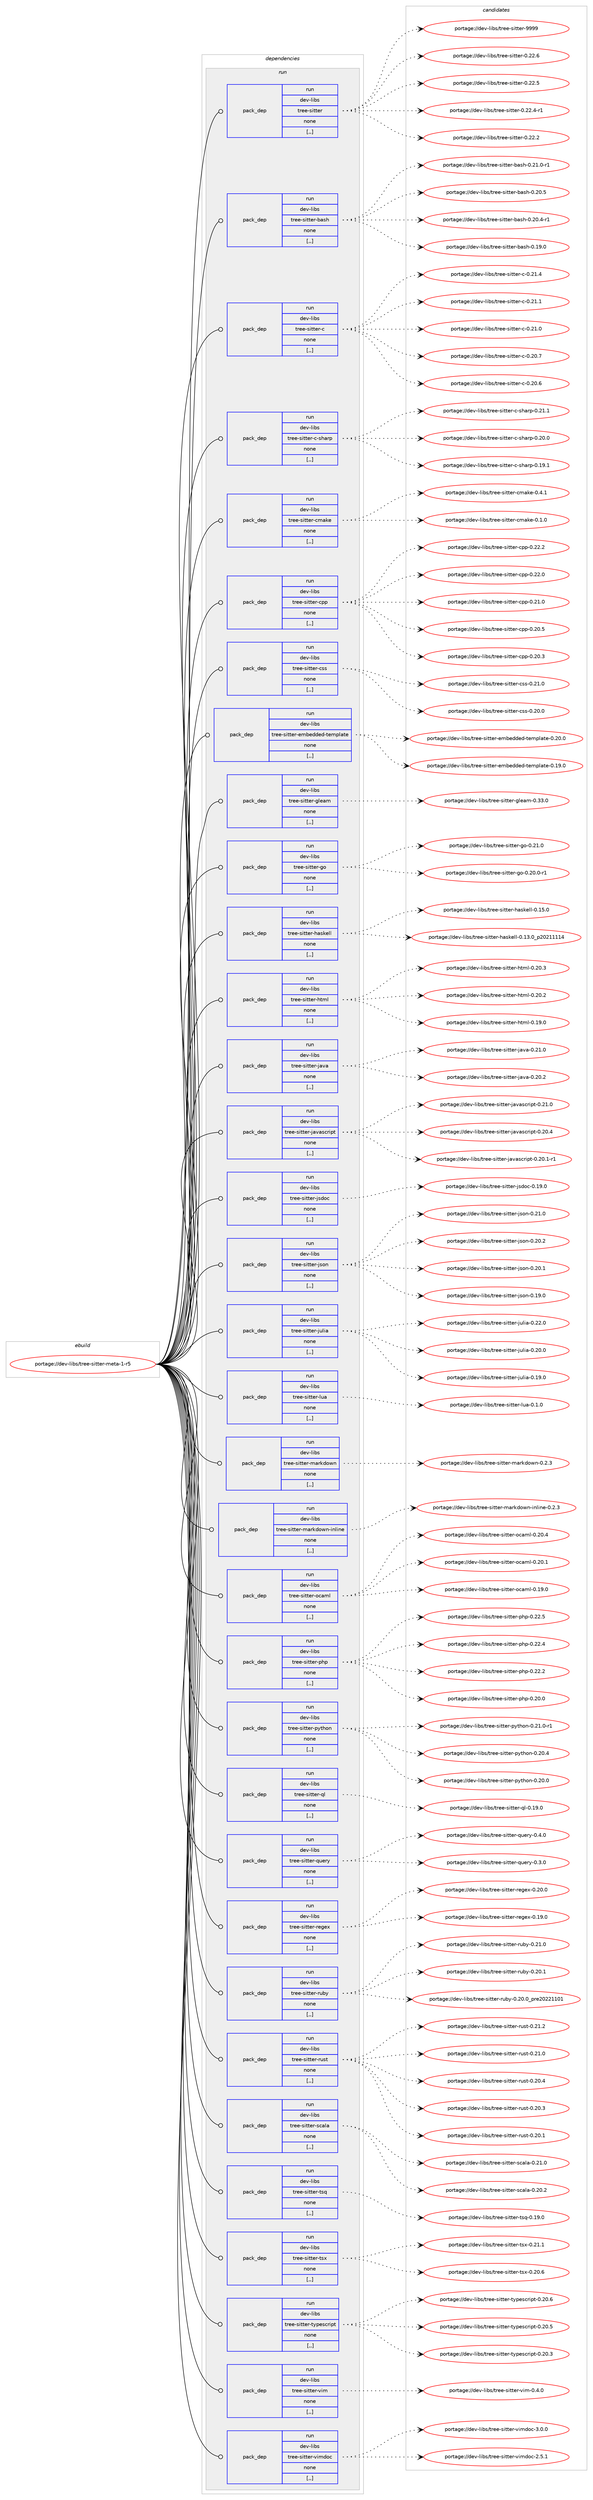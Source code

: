 digraph prolog {

# *************
# Graph options
# *************

newrank=true;
concentrate=true;
compound=true;
graph [rankdir=LR,fontname=Helvetica,fontsize=10,ranksep=1.5];#, ranksep=2.5, nodesep=0.2];
edge  [arrowhead=vee];
node  [fontname=Helvetica,fontsize=10];

# **********
# The ebuild
# **********

subgraph cluster_leftcol {
color=gray;
label=<<i>ebuild</i>>;
id [label="portage://dev-libs/tree-sitter-meta-1-r5", color=red, width=4, href="../dev-libs/tree-sitter-meta-1-r5.svg"];
}

# ****************
# The dependencies
# ****************

subgraph cluster_midcol {
color=gray;
label=<<i>dependencies</i>>;
subgraph cluster_compile {
fillcolor="#eeeeee";
style=filled;
label=<<i>compile</i>>;
}
subgraph cluster_compileandrun {
fillcolor="#eeeeee";
style=filled;
label=<<i>compile and run</i>>;
}
subgraph cluster_run {
fillcolor="#eeeeee";
style=filled;
label=<<i>run</i>>;
subgraph pack85318 {
dependency115047 [label=<<TABLE BORDER="0" CELLBORDER="1" CELLSPACING="0" CELLPADDING="4" WIDTH="220"><TR><TD ROWSPAN="6" CELLPADDING="30">pack_dep</TD></TR><TR><TD WIDTH="110">run</TD></TR><TR><TD>dev-libs</TD></TR><TR><TD>tree-sitter</TD></TR><TR><TD>none</TD></TR><TR><TD>[,,]</TD></TR></TABLE>>, shape=none, color=blue];
}
id:e -> dependency115047:w [weight=20,style="solid",arrowhead="odot"];
subgraph pack85319 {
dependency115048 [label=<<TABLE BORDER="0" CELLBORDER="1" CELLSPACING="0" CELLPADDING="4" WIDTH="220"><TR><TD ROWSPAN="6" CELLPADDING="30">pack_dep</TD></TR><TR><TD WIDTH="110">run</TD></TR><TR><TD>dev-libs</TD></TR><TR><TD>tree-sitter-bash</TD></TR><TR><TD>none</TD></TR><TR><TD>[,,]</TD></TR></TABLE>>, shape=none, color=blue];
}
id:e -> dependency115048:w [weight=20,style="solid",arrowhead="odot"];
subgraph pack85320 {
dependency115049 [label=<<TABLE BORDER="0" CELLBORDER="1" CELLSPACING="0" CELLPADDING="4" WIDTH="220"><TR><TD ROWSPAN="6" CELLPADDING="30">pack_dep</TD></TR><TR><TD WIDTH="110">run</TD></TR><TR><TD>dev-libs</TD></TR><TR><TD>tree-sitter-c</TD></TR><TR><TD>none</TD></TR><TR><TD>[,,]</TD></TR></TABLE>>, shape=none, color=blue];
}
id:e -> dependency115049:w [weight=20,style="solid",arrowhead="odot"];
subgraph pack85321 {
dependency115050 [label=<<TABLE BORDER="0" CELLBORDER="1" CELLSPACING="0" CELLPADDING="4" WIDTH="220"><TR><TD ROWSPAN="6" CELLPADDING="30">pack_dep</TD></TR><TR><TD WIDTH="110">run</TD></TR><TR><TD>dev-libs</TD></TR><TR><TD>tree-sitter-c-sharp</TD></TR><TR><TD>none</TD></TR><TR><TD>[,,]</TD></TR></TABLE>>, shape=none, color=blue];
}
id:e -> dependency115050:w [weight=20,style="solid",arrowhead="odot"];
subgraph pack85322 {
dependency115051 [label=<<TABLE BORDER="0" CELLBORDER="1" CELLSPACING="0" CELLPADDING="4" WIDTH="220"><TR><TD ROWSPAN="6" CELLPADDING="30">pack_dep</TD></TR><TR><TD WIDTH="110">run</TD></TR><TR><TD>dev-libs</TD></TR><TR><TD>tree-sitter-cmake</TD></TR><TR><TD>none</TD></TR><TR><TD>[,,]</TD></TR></TABLE>>, shape=none, color=blue];
}
id:e -> dependency115051:w [weight=20,style="solid",arrowhead="odot"];
subgraph pack85323 {
dependency115052 [label=<<TABLE BORDER="0" CELLBORDER="1" CELLSPACING="0" CELLPADDING="4" WIDTH="220"><TR><TD ROWSPAN="6" CELLPADDING="30">pack_dep</TD></TR><TR><TD WIDTH="110">run</TD></TR><TR><TD>dev-libs</TD></TR><TR><TD>tree-sitter-cpp</TD></TR><TR><TD>none</TD></TR><TR><TD>[,,]</TD></TR></TABLE>>, shape=none, color=blue];
}
id:e -> dependency115052:w [weight=20,style="solid",arrowhead="odot"];
subgraph pack85324 {
dependency115053 [label=<<TABLE BORDER="0" CELLBORDER="1" CELLSPACING="0" CELLPADDING="4" WIDTH="220"><TR><TD ROWSPAN="6" CELLPADDING="30">pack_dep</TD></TR><TR><TD WIDTH="110">run</TD></TR><TR><TD>dev-libs</TD></TR><TR><TD>tree-sitter-css</TD></TR><TR><TD>none</TD></TR><TR><TD>[,,]</TD></TR></TABLE>>, shape=none, color=blue];
}
id:e -> dependency115053:w [weight=20,style="solid",arrowhead="odot"];
subgraph pack85325 {
dependency115054 [label=<<TABLE BORDER="0" CELLBORDER="1" CELLSPACING="0" CELLPADDING="4" WIDTH="220"><TR><TD ROWSPAN="6" CELLPADDING="30">pack_dep</TD></TR><TR><TD WIDTH="110">run</TD></TR><TR><TD>dev-libs</TD></TR><TR><TD>tree-sitter-embedded-template</TD></TR><TR><TD>none</TD></TR><TR><TD>[,,]</TD></TR></TABLE>>, shape=none, color=blue];
}
id:e -> dependency115054:w [weight=20,style="solid",arrowhead="odot"];
subgraph pack85326 {
dependency115055 [label=<<TABLE BORDER="0" CELLBORDER="1" CELLSPACING="0" CELLPADDING="4" WIDTH="220"><TR><TD ROWSPAN="6" CELLPADDING="30">pack_dep</TD></TR><TR><TD WIDTH="110">run</TD></TR><TR><TD>dev-libs</TD></TR><TR><TD>tree-sitter-gleam</TD></TR><TR><TD>none</TD></TR><TR><TD>[,,]</TD></TR></TABLE>>, shape=none, color=blue];
}
id:e -> dependency115055:w [weight=20,style="solid",arrowhead="odot"];
subgraph pack85327 {
dependency115056 [label=<<TABLE BORDER="0" CELLBORDER="1" CELLSPACING="0" CELLPADDING="4" WIDTH="220"><TR><TD ROWSPAN="6" CELLPADDING="30">pack_dep</TD></TR><TR><TD WIDTH="110">run</TD></TR><TR><TD>dev-libs</TD></TR><TR><TD>tree-sitter-go</TD></TR><TR><TD>none</TD></TR><TR><TD>[,,]</TD></TR></TABLE>>, shape=none, color=blue];
}
id:e -> dependency115056:w [weight=20,style="solid",arrowhead="odot"];
subgraph pack85328 {
dependency115057 [label=<<TABLE BORDER="0" CELLBORDER="1" CELLSPACING="0" CELLPADDING="4" WIDTH="220"><TR><TD ROWSPAN="6" CELLPADDING="30">pack_dep</TD></TR><TR><TD WIDTH="110">run</TD></TR><TR><TD>dev-libs</TD></TR><TR><TD>tree-sitter-haskell</TD></TR><TR><TD>none</TD></TR><TR><TD>[,,]</TD></TR></TABLE>>, shape=none, color=blue];
}
id:e -> dependency115057:w [weight=20,style="solid",arrowhead="odot"];
subgraph pack85329 {
dependency115058 [label=<<TABLE BORDER="0" CELLBORDER="1" CELLSPACING="0" CELLPADDING="4" WIDTH="220"><TR><TD ROWSPAN="6" CELLPADDING="30">pack_dep</TD></TR><TR><TD WIDTH="110">run</TD></TR><TR><TD>dev-libs</TD></TR><TR><TD>tree-sitter-html</TD></TR><TR><TD>none</TD></TR><TR><TD>[,,]</TD></TR></TABLE>>, shape=none, color=blue];
}
id:e -> dependency115058:w [weight=20,style="solid",arrowhead="odot"];
subgraph pack85330 {
dependency115059 [label=<<TABLE BORDER="0" CELLBORDER="1" CELLSPACING="0" CELLPADDING="4" WIDTH="220"><TR><TD ROWSPAN="6" CELLPADDING="30">pack_dep</TD></TR><TR><TD WIDTH="110">run</TD></TR><TR><TD>dev-libs</TD></TR><TR><TD>tree-sitter-java</TD></TR><TR><TD>none</TD></TR><TR><TD>[,,]</TD></TR></TABLE>>, shape=none, color=blue];
}
id:e -> dependency115059:w [weight=20,style="solid",arrowhead="odot"];
subgraph pack85331 {
dependency115060 [label=<<TABLE BORDER="0" CELLBORDER="1" CELLSPACING="0" CELLPADDING="4" WIDTH="220"><TR><TD ROWSPAN="6" CELLPADDING="30">pack_dep</TD></TR><TR><TD WIDTH="110">run</TD></TR><TR><TD>dev-libs</TD></TR><TR><TD>tree-sitter-javascript</TD></TR><TR><TD>none</TD></TR><TR><TD>[,,]</TD></TR></TABLE>>, shape=none, color=blue];
}
id:e -> dependency115060:w [weight=20,style="solid",arrowhead="odot"];
subgraph pack85332 {
dependency115061 [label=<<TABLE BORDER="0" CELLBORDER="1" CELLSPACING="0" CELLPADDING="4" WIDTH="220"><TR><TD ROWSPAN="6" CELLPADDING="30">pack_dep</TD></TR><TR><TD WIDTH="110">run</TD></TR><TR><TD>dev-libs</TD></TR><TR><TD>tree-sitter-jsdoc</TD></TR><TR><TD>none</TD></TR><TR><TD>[,,]</TD></TR></TABLE>>, shape=none, color=blue];
}
id:e -> dependency115061:w [weight=20,style="solid",arrowhead="odot"];
subgraph pack85333 {
dependency115062 [label=<<TABLE BORDER="0" CELLBORDER="1" CELLSPACING="0" CELLPADDING="4" WIDTH="220"><TR><TD ROWSPAN="6" CELLPADDING="30">pack_dep</TD></TR><TR><TD WIDTH="110">run</TD></TR><TR><TD>dev-libs</TD></TR><TR><TD>tree-sitter-json</TD></TR><TR><TD>none</TD></TR><TR><TD>[,,]</TD></TR></TABLE>>, shape=none, color=blue];
}
id:e -> dependency115062:w [weight=20,style="solid",arrowhead="odot"];
subgraph pack85334 {
dependency115063 [label=<<TABLE BORDER="0" CELLBORDER="1" CELLSPACING="0" CELLPADDING="4" WIDTH="220"><TR><TD ROWSPAN="6" CELLPADDING="30">pack_dep</TD></TR><TR><TD WIDTH="110">run</TD></TR><TR><TD>dev-libs</TD></TR><TR><TD>tree-sitter-julia</TD></TR><TR><TD>none</TD></TR><TR><TD>[,,]</TD></TR></TABLE>>, shape=none, color=blue];
}
id:e -> dependency115063:w [weight=20,style="solid",arrowhead="odot"];
subgraph pack85335 {
dependency115064 [label=<<TABLE BORDER="0" CELLBORDER="1" CELLSPACING="0" CELLPADDING="4" WIDTH="220"><TR><TD ROWSPAN="6" CELLPADDING="30">pack_dep</TD></TR><TR><TD WIDTH="110">run</TD></TR><TR><TD>dev-libs</TD></TR><TR><TD>tree-sitter-lua</TD></TR><TR><TD>none</TD></TR><TR><TD>[,,]</TD></TR></TABLE>>, shape=none, color=blue];
}
id:e -> dependency115064:w [weight=20,style="solid",arrowhead="odot"];
subgraph pack85336 {
dependency115065 [label=<<TABLE BORDER="0" CELLBORDER="1" CELLSPACING="0" CELLPADDING="4" WIDTH="220"><TR><TD ROWSPAN="6" CELLPADDING="30">pack_dep</TD></TR><TR><TD WIDTH="110">run</TD></TR><TR><TD>dev-libs</TD></TR><TR><TD>tree-sitter-markdown</TD></TR><TR><TD>none</TD></TR><TR><TD>[,,]</TD></TR></TABLE>>, shape=none, color=blue];
}
id:e -> dependency115065:w [weight=20,style="solid",arrowhead="odot"];
subgraph pack85337 {
dependency115066 [label=<<TABLE BORDER="0" CELLBORDER="1" CELLSPACING="0" CELLPADDING="4" WIDTH="220"><TR><TD ROWSPAN="6" CELLPADDING="30">pack_dep</TD></TR><TR><TD WIDTH="110">run</TD></TR><TR><TD>dev-libs</TD></TR><TR><TD>tree-sitter-markdown-inline</TD></TR><TR><TD>none</TD></TR><TR><TD>[,,]</TD></TR></TABLE>>, shape=none, color=blue];
}
id:e -> dependency115066:w [weight=20,style="solid",arrowhead="odot"];
subgraph pack85338 {
dependency115067 [label=<<TABLE BORDER="0" CELLBORDER="1" CELLSPACING="0" CELLPADDING="4" WIDTH="220"><TR><TD ROWSPAN="6" CELLPADDING="30">pack_dep</TD></TR><TR><TD WIDTH="110">run</TD></TR><TR><TD>dev-libs</TD></TR><TR><TD>tree-sitter-ocaml</TD></TR><TR><TD>none</TD></TR><TR><TD>[,,]</TD></TR></TABLE>>, shape=none, color=blue];
}
id:e -> dependency115067:w [weight=20,style="solid",arrowhead="odot"];
subgraph pack85339 {
dependency115068 [label=<<TABLE BORDER="0" CELLBORDER="1" CELLSPACING="0" CELLPADDING="4" WIDTH="220"><TR><TD ROWSPAN="6" CELLPADDING="30">pack_dep</TD></TR><TR><TD WIDTH="110">run</TD></TR><TR><TD>dev-libs</TD></TR><TR><TD>tree-sitter-php</TD></TR><TR><TD>none</TD></TR><TR><TD>[,,]</TD></TR></TABLE>>, shape=none, color=blue];
}
id:e -> dependency115068:w [weight=20,style="solid",arrowhead="odot"];
subgraph pack85340 {
dependency115069 [label=<<TABLE BORDER="0" CELLBORDER="1" CELLSPACING="0" CELLPADDING="4" WIDTH="220"><TR><TD ROWSPAN="6" CELLPADDING="30">pack_dep</TD></TR><TR><TD WIDTH="110">run</TD></TR><TR><TD>dev-libs</TD></TR><TR><TD>tree-sitter-python</TD></TR><TR><TD>none</TD></TR><TR><TD>[,,]</TD></TR></TABLE>>, shape=none, color=blue];
}
id:e -> dependency115069:w [weight=20,style="solid",arrowhead="odot"];
subgraph pack85341 {
dependency115070 [label=<<TABLE BORDER="0" CELLBORDER="1" CELLSPACING="0" CELLPADDING="4" WIDTH="220"><TR><TD ROWSPAN="6" CELLPADDING="30">pack_dep</TD></TR><TR><TD WIDTH="110">run</TD></TR><TR><TD>dev-libs</TD></TR><TR><TD>tree-sitter-ql</TD></TR><TR><TD>none</TD></TR><TR><TD>[,,]</TD></TR></TABLE>>, shape=none, color=blue];
}
id:e -> dependency115070:w [weight=20,style="solid",arrowhead="odot"];
subgraph pack85342 {
dependency115071 [label=<<TABLE BORDER="0" CELLBORDER="1" CELLSPACING="0" CELLPADDING="4" WIDTH="220"><TR><TD ROWSPAN="6" CELLPADDING="30">pack_dep</TD></TR><TR><TD WIDTH="110">run</TD></TR><TR><TD>dev-libs</TD></TR><TR><TD>tree-sitter-query</TD></TR><TR><TD>none</TD></TR><TR><TD>[,,]</TD></TR></TABLE>>, shape=none, color=blue];
}
id:e -> dependency115071:w [weight=20,style="solid",arrowhead="odot"];
subgraph pack85343 {
dependency115072 [label=<<TABLE BORDER="0" CELLBORDER="1" CELLSPACING="0" CELLPADDING="4" WIDTH="220"><TR><TD ROWSPAN="6" CELLPADDING="30">pack_dep</TD></TR><TR><TD WIDTH="110">run</TD></TR><TR><TD>dev-libs</TD></TR><TR><TD>tree-sitter-regex</TD></TR><TR><TD>none</TD></TR><TR><TD>[,,]</TD></TR></TABLE>>, shape=none, color=blue];
}
id:e -> dependency115072:w [weight=20,style="solid",arrowhead="odot"];
subgraph pack85344 {
dependency115073 [label=<<TABLE BORDER="0" CELLBORDER="1" CELLSPACING="0" CELLPADDING="4" WIDTH="220"><TR><TD ROWSPAN="6" CELLPADDING="30">pack_dep</TD></TR><TR><TD WIDTH="110">run</TD></TR><TR><TD>dev-libs</TD></TR><TR><TD>tree-sitter-ruby</TD></TR><TR><TD>none</TD></TR><TR><TD>[,,]</TD></TR></TABLE>>, shape=none, color=blue];
}
id:e -> dependency115073:w [weight=20,style="solid",arrowhead="odot"];
subgraph pack85345 {
dependency115074 [label=<<TABLE BORDER="0" CELLBORDER="1" CELLSPACING="0" CELLPADDING="4" WIDTH="220"><TR><TD ROWSPAN="6" CELLPADDING="30">pack_dep</TD></TR><TR><TD WIDTH="110">run</TD></TR><TR><TD>dev-libs</TD></TR><TR><TD>tree-sitter-rust</TD></TR><TR><TD>none</TD></TR><TR><TD>[,,]</TD></TR></TABLE>>, shape=none, color=blue];
}
id:e -> dependency115074:w [weight=20,style="solid",arrowhead="odot"];
subgraph pack85346 {
dependency115075 [label=<<TABLE BORDER="0" CELLBORDER="1" CELLSPACING="0" CELLPADDING="4" WIDTH="220"><TR><TD ROWSPAN="6" CELLPADDING="30">pack_dep</TD></TR><TR><TD WIDTH="110">run</TD></TR><TR><TD>dev-libs</TD></TR><TR><TD>tree-sitter-scala</TD></TR><TR><TD>none</TD></TR><TR><TD>[,,]</TD></TR></TABLE>>, shape=none, color=blue];
}
id:e -> dependency115075:w [weight=20,style="solid",arrowhead="odot"];
subgraph pack85347 {
dependency115076 [label=<<TABLE BORDER="0" CELLBORDER="1" CELLSPACING="0" CELLPADDING="4" WIDTH="220"><TR><TD ROWSPAN="6" CELLPADDING="30">pack_dep</TD></TR><TR><TD WIDTH="110">run</TD></TR><TR><TD>dev-libs</TD></TR><TR><TD>tree-sitter-tsq</TD></TR><TR><TD>none</TD></TR><TR><TD>[,,]</TD></TR></TABLE>>, shape=none, color=blue];
}
id:e -> dependency115076:w [weight=20,style="solid",arrowhead="odot"];
subgraph pack85348 {
dependency115077 [label=<<TABLE BORDER="0" CELLBORDER="1" CELLSPACING="0" CELLPADDING="4" WIDTH="220"><TR><TD ROWSPAN="6" CELLPADDING="30">pack_dep</TD></TR><TR><TD WIDTH="110">run</TD></TR><TR><TD>dev-libs</TD></TR><TR><TD>tree-sitter-tsx</TD></TR><TR><TD>none</TD></TR><TR><TD>[,,]</TD></TR></TABLE>>, shape=none, color=blue];
}
id:e -> dependency115077:w [weight=20,style="solid",arrowhead="odot"];
subgraph pack85349 {
dependency115078 [label=<<TABLE BORDER="0" CELLBORDER="1" CELLSPACING="0" CELLPADDING="4" WIDTH="220"><TR><TD ROWSPAN="6" CELLPADDING="30">pack_dep</TD></TR><TR><TD WIDTH="110">run</TD></TR><TR><TD>dev-libs</TD></TR><TR><TD>tree-sitter-typescript</TD></TR><TR><TD>none</TD></TR><TR><TD>[,,]</TD></TR></TABLE>>, shape=none, color=blue];
}
id:e -> dependency115078:w [weight=20,style="solid",arrowhead="odot"];
subgraph pack85350 {
dependency115079 [label=<<TABLE BORDER="0" CELLBORDER="1" CELLSPACING="0" CELLPADDING="4" WIDTH="220"><TR><TD ROWSPAN="6" CELLPADDING="30">pack_dep</TD></TR><TR><TD WIDTH="110">run</TD></TR><TR><TD>dev-libs</TD></TR><TR><TD>tree-sitter-vim</TD></TR><TR><TD>none</TD></TR><TR><TD>[,,]</TD></TR></TABLE>>, shape=none, color=blue];
}
id:e -> dependency115079:w [weight=20,style="solid",arrowhead="odot"];
subgraph pack85351 {
dependency115080 [label=<<TABLE BORDER="0" CELLBORDER="1" CELLSPACING="0" CELLPADDING="4" WIDTH="220"><TR><TD ROWSPAN="6" CELLPADDING="30">pack_dep</TD></TR><TR><TD WIDTH="110">run</TD></TR><TR><TD>dev-libs</TD></TR><TR><TD>tree-sitter-vimdoc</TD></TR><TR><TD>none</TD></TR><TR><TD>[,,]</TD></TR></TABLE>>, shape=none, color=blue];
}
id:e -> dependency115080:w [weight=20,style="solid",arrowhead="odot"];
}
}

# **************
# The candidates
# **************

subgraph cluster_choices {
rank=same;
color=gray;
label=<<i>candidates</i>>;

subgraph choice85318 {
color=black;
nodesep=1;
choice100101118451081059811547116114101101451151051161161011144557575757 [label="portage://dev-libs/tree-sitter-9999", color=red, width=4,href="../dev-libs/tree-sitter-9999.svg"];
choice1001011184510810598115471161141011014511510511611610111445484650504654 [label="portage://dev-libs/tree-sitter-0.22.6", color=red, width=4,href="../dev-libs/tree-sitter-0.22.6.svg"];
choice1001011184510810598115471161141011014511510511611610111445484650504653 [label="portage://dev-libs/tree-sitter-0.22.5", color=red, width=4,href="../dev-libs/tree-sitter-0.22.5.svg"];
choice10010111845108105981154711611410110145115105116116101114454846505046524511449 [label="portage://dev-libs/tree-sitter-0.22.4-r1", color=red, width=4,href="../dev-libs/tree-sitter-0.22.4-r1.svg"];
choice1001011184510810598115471161141011014511510511611610111445484650504650 [label="portage://dev-libs/tree-sitter-0.22.2", color=red, width=4,href="../dev-libs/tree-sitter-0.22.2.svg"];
dependency115047:e -> choice100101118451081059811547116114101101451151051161161011144557575757:w [style=dotted,weight="100"];
dependency115047:e -> choice1001011184510810598115471161141011014511510511611610111445484650504654:w [style=dotted,weight="100"];
dependency115047:e -> choice1001011184510810598115471161141011014511510511611610111445484650504653:w [style=dotted,weight="100"];
dependency115047:e -> choice10010111845108105981154711611410110145115105116116101114454846505046524511449:w [style=dotted,weight="100"];
dependency115047:e -> choice1001011184510810598115471161141011014511510511611610111445484650504650:w [style=dotted,weight="100"];
}
subgraph choice85319 {
color=black;
nodesep=1;
choice10010111845108105981154711611410110145115105116116101114459897115104454846504946484511449 [label="portage://dev-libs/tree-sitter-bash-0.21.0-r1", color=red, width=4,href="../dev-libs/tree-sitter-bash-0.21.0-r1.svg"];
choice1001011184510810598115471161141011014511510511611610111445989711510445484650484653 [label="portage://dev-libs/tree-sitter-bash-0.20.5", color=red, width=4,href="../dev-libs/tree-sitter-bash-0.20.5.svg"];
choice10010111845108105981154711611410110145115105116116101114459897115104454846504846524511449 [label="portage://dev-libs/tree-sitter-bash-0.20.4-r1", color=red, width=4,href="../dev-libs/tree-sitter-bash-0.20.4-r1.svg"];
choice1001011184510810598115471161141011014511510511611610111445989711510445484649574648 [label="portage://dev-libs/tree-sitter-bash-0.19.0", color=red, width=4,href="../dev-libs/tree-sitter-bash-0.19.0.svg"];
dependency115048:e -> choice10010111845108105981154711611410110145115105116116101114459897115104454846504946484511449:w [style=dotted,weight="100"];
dependency115048:e -> choice1001011184510810598115471161141011014511510511611610111445989711510445484650484653:w [style=dotted,weight="100"];
dependency115048:e -> choice10010111845108105981154711611410110145115105116116101114459897115104454846504846524511449:w [style=dotted,weight="100"];
dependency115048:e -> choice1001011184510810598115471161141011014511510511611610111445989711510445484649574648:w [style=dotted,weight="100"];
}
subgraph choice85320 {
color=black;
nodesep=1;
choice10010111845108105981154711611410110145115105116116101114459945484650494652 [label="portage://dev-libs/tree-sitter-c-0.21.4", color=red, width=4,href="../dev-libs/tree-sitter-c-0.21.4.svg"];
choice10010111845108105981154711611410110145115105116116101114459945484650494649 [label="portage://dev-libs/tree-sitter-c-0.21.1", color=red, width=4,href="../dev-libs/tree-sitter-c-0.21.1.svg"];
choice10010111845108105981154711611410110145115105116116101114459945484650494648 [label="portage://dev-libs/tree-sitter-c-0.21.0", color=red, width=4,href="../dev-libs/tree-sitter-c-0.21.0.svg"];
choice10010111845108105981154711611410110145115105116116101114459945484650484655 [label="portage://dev-libs/tree-sitter-c-0.20.7", color=red, width=4,href="../dev-libs/tree-sitter-c-0.20.7.svg"];
choice10010111845108105981154711611410110145115105116116101114459945484650484654 [label="portage://dev-libs/tree-sitter-c-0.20.6", color=red, width=4,href="../dev-libs/tree-sitter-c-0.20.6.svg"];
dependency115049:e -> choice10010111845108105981154711611410110145115105116116101114459945484650494652:w [style=dotted,weight="100"];
dependency115049:e -> choice10010111845108105981154711611410110145115105116116101114459945484650494649:w [style=dotted,weight="100"];
dependency115049:e -> choice10010111845108105981154711611410110145115105116116101114459945484650494648:w [style=dotted,weight="100"];
dependency115049:e -> choice10010111845108105981154711611410110145115105116116101114459945484650484655:w [style=dotted,weight="100"];
dependency115049:e -> choice10010111845108105981154711611410110145115105116116101114459945484650484654:w [style=dotted,weight="100"];
}
subgraph choice85321 {
color=black;
nodesep=1;
choice100101118451081059811547116114101101451151051161161011144599451151049711411245484650494649 [label="portage://dev-libs/tree-sitter-c-sharp-0.21.1", color=red, width=4,href="../dev-libs/tree-sitter-c-sharp-0.21.1.svg"];
choice100101118451081059811547116114101101451151051161161011144599451151049711411245484650484648 [label="portage://dev-libs/tree-sitter-c-sharp-0.20.0", color=red, width=4,href="../dev-libs/tree-sitter-c-sharp-0.20.0.svg"];
choice100101118451081059811547116114101101451151051161161011144599451151049711411245484649574649 [label="portage://dev-libs/tree-sitter-c-sharp-0.19.1", color=red, width=4,href="../dev-libs/tree-sitter-c-sharp-0.19.1.svg"];
dependency115050:e -> choice100101118451081059811547116114101101451151051161161011144599451151049711411245484650494649:w [style=dotted,weight="100"];
dependency115050:e -> choice100101118451081059811547116114101101451151051161161011144599451151049711411245484650484648:w [style=dotted,weight="100"];
dependency115050:e -> choice100101118451081059811547116114101101451151051161161011144599451151049711411245484649574649:w [style=dotted,weight="100"];
}
subgraph choice85322 {
color=black;
nodesep=1;
choice10010111845108105981154711611410110145115105116116101114459910997107101454846524649 [label="portage://dev-libs/tree-sitter-cmake-0.4.1", color=red, width=4,href="../dev-libs/tree-sitter-cmake-0.4.1.svg"];
choice10010111845108105981154711611410110145115105116116101114459910997107101454846494648 [label="portage://dev-libs/tree-sitter-cmake-0.1.0", color=red, width=4,href="../dev-libs/tree-sitter-cmake-0.1.0.svg"];
dependency115051:e -> choice10010111845108105981154711611410110145115105116116101114459910997107101454846524649:w [style=dotted,weight="100"];
dependency115051:e -> choice10010111845108105981154711611410110145115105116116101114459910997107101454846494648:w [style=dotted,weight="100"];
}
subgraph choice85323 {
color=black;
nodesep=1;
choice10010111845108105981154711611410110145115105116116101114459911211245484650504650 [label="portage://dev-libs/tree-sitter-cpp-0.22.2", color=red, width=4,href="../dev-libs/tree-sitter-cpp-0.22.2.svg"];
choice10010111845108105981154711611410110145115105116116101114459911211245484650504648 [label="portage://dev-libs/tree-sitter-cpp-0.22.0", color=red, width=4,href="../dev-libs/tree-sitter-cpp-0.22.0.svg"];
choice10010111845108105981154711611410110145115105116116101114459911211245484650494648 [label="portage://dev-libs/tree-sitter-cpp-0.21.0", color=red, width=4,href="../dev-libs/tree-sitter-cpp-0.21.0.svg"];
choice10010111845108105981154711611410110145115105116116101114459911211245484650484653 [label="portage://dev-libs/tree-sitter-cpp-0.20.5", color=red, width=4,href="../dev-libs/tree-sitter-cpp-0.20.5.svg"];
choice10010111845108105981154711611410110145115105116116101114459911211245484650484651 [label="portage://dev-libs/tree-sitter-cpp-0.20.3", color=red, width=4,href="../dev-libs/tree-sitter-cpp-0.20.3.svg"];
dependency115052:e -> choice10010111845108105981154711611410110145115105116116101114459911211245484650504650:w [style=dotted,weight="100"];
dependency115052:e -> choice10010111845108105981154711611410110145115105116116101114459911211245484650504648:w [style=dotted,weight="100"];
dependency115052:e -> choice10010111845108105981154711611410110145115105116116101114459911211245484650494648:w [style=dotted,weight="100"];
dependency115052:e -> choice10010111845108105981154711611410110145115105116116101114459911211245484650484653:w [style=dotted,weight="100"];
dependency115052:e -> choice10010111845108105981154711611410110145115105116116101114459911211245484650484651:w [style=dotted,weight="100"];
}
subgraph choice85324 {
color=black;
nodesep=1;
choice10010111845108105981154711611410110145115105116116101114459911511545484650494648 [label="portage://dev-libs/tree-sitter-css-0.21.0", color=red, width=4,href="../dev-libs/tree-sitter-css-0.21.0.svg"];
choice10010111845108105981154711611410110145115105116116101114459911511545484650484648 [label="portage://dev-libs/tree-sitter-css-0.20.0", color=red, width=4,href="../dev-libs/tree-sitter-css-0.20.0.svg"];
dependency115053:e -> choice10010111845108105981154711611410110145115105116116101114459911511545484650494648:w [style=dotted,weight="100"];
dependency115053:e -> choice10010111845108105981154711611410110145115105116116101114459911511545484650484648:w [style=dotted,weight="100"];
}
subgraph choice85325 {
color=black;
nodesep=1;
choice100101118451081059811547116114101101451151051161161011144510110998101100100101100451161011091121089711610145484650484648 [label="portage://dev-libs/tree-sitter-embedded-template-0.20.0", color=red, width=4,href="../dev-libs/tree-sitter-embedded-template-0.20.0.svg"];
choice100101118451081059811547116114101101451151051161161011144510110998101100100101100451161011091121089711610145484649574648 [label="portage://dev-libs/tree-sitter-embedded-template-0.19.0", color=red, width=4,href="../dev-libs/tree-sitter-embedded-template-0.19.0.svg"];
dependency115054:e -> choice100101118451081059811547116114101101451151051161161011144510110998101100100101100451161011091121089711610145484650484648:w [style=dotted,weight="100"];
dependency115054:e -> choice100101118451081059811547116114101101451151051161161011144510110998101100100101100451161011091121089711610145484649574648:w [style=dotted,weight="100"];
}
subgraph choice85326 {
color=black;
nodesep=1;
choice10010111845108105981154711611410110145115105116116101114451031081019710945484651514648 [label="portage://dev-libs/tree-sitter-gleam-0.33.0", color=red, width=4,href="../dev-libs/tree-sitter-gleam-0.33.0.svg"];
dependency115055:e -> choice10010111845108105981154711611410110145115105116116101114451031081019710945484651514648:w [style=dotted,weight="100"];
}
subgraph choice85327 {
color=black;
nodesep=1;
choice100101118451081059811547116114101101451151051161161011144510311145484650494648 [label="portage://dev-libs/tree-sitter-go-0.21.0", color=red, width=4,href="../dev-libs/tree-sitter-go-0.21.0.svg"];
choice1001011184510810598115471161141011014511510511611610111445103111454846504846484511449 [label="portage://dev-libs/tree-sitter-go-0.20.0-r1", color=red, width=4,href="../dev-libs/tree-sitter-go-0.20.0-r1.svg"];
dependency115056:e -> choice100101118451081059811547116114101101451151051161161011144510311145484650494648:w [style=dotted,weight="100"];
dependency115056:e -> choice1001011184510810598115471161141011014511510511611610111445103111454846504846484511449:w [style=dotted,weight="100"];
}
subgraph choice85328 {
color=black;
nodesep=1;
choice10010111845108105981154711611410110145115105116116101114451049711510710110810845484649534648 [label="portage://dev-libs/tree-sitter-haskell-0.15.0", color=red, width=4,href="../dev-libs/tree-sitter-haskell-0.15.0.svg"];
choice10010111845108105981154711611410110145115105116116101114451049711510710110810845484649514648951125048504949494952 [label="portage://dev-libs/tree-sitter-haskell-0.13.0_p20211114", color=red, width=4,href="../dev-libs/tree-sitter-haskell-0.13.0_p20211114.svg"];
dependency115057:e -> choice10010111845108105981154711611410110145115105116116101114451049711510710110810845484649534648:w [style=dotted,weight="100"];
dependency115057:e -> choice10010111845108105981154711611410110145115105116116101114451049711510710110810845484649514648951125048504949494952:w [style=dotted,weight="100"];
}
subgraph choice85329 {
color=black;
nodesep=1;
choice100101118451081059811547116114101101451151051161161011144510411610910845484650484651 [label="portage://dev-libs/tree-sitter-html-0.20.3", color=red, width=4,href="../dev-libs/tree-sitter-html-0.20.3.svg"];
choice100101118451081059811547116114101101451151051161161011144510411610910845484650484650 [label="portage://dev-libs/tree-sitter-html-0.20.2", color=red, width=4,href="../dev-libs/tree-sitter-html-0.20.2.svg"];
choice100101118451081059811547116114101101451151051161161011144510411610910845484649574648 [label="portage://dev-libs/tree-sitter-html-0.19.0", color=red, width=4,href="../dev-libs/tree-sitter-html-0.19.0.svg"];
dependency115058:e -> choice100101118451081059811547116114101101451151051161161011144510411610910845484650484651:w [style=dotted,weight="100"];
dependency115058:e -> choice100101118451081059811547116114101101451151051161161011144510411610910845484650484650:w [style=dotted,weight="100"];
dependency115058:e -> choice100101118451081059811547116114101101451151051161161011144510411610910845484649574648:w [style=dotted,weight="100"];
}
subgraph choice85330 {
color=black;
nodesep=1;
choice1001011184510810598115471161141011014511510511611610111445106971189745484650494648 [label="portage://dev-libs/tree-sitter-java-0.21.0", color=red, width=4,href="../dev-libs/tree-sitter-java-0.21.0.svg"];
choice1001011184510810598115471161141011014511510511611610111445106971189745484650484650 [label="portage://dev-libs/tree-sitter-java-0.20.2", color=red, width=4,href="../dev-libs/tree-sitter-java-0.20.2.svg"];
dependency115059:e -> choice1001011184510810598115471161141011014511510511611610111445106971189745484650494648:w [style=dotted,weight="100"];
dependency115059:e -> choice1001011184510810598115471161141011014511510511611610111445106971189745484650484650:w [style=dotted,weight="100"];
}
subgraph choice85331 {
color=black;
nodesep=1;
choice100101118451081059811547116114101101451151051161161011144510697118971159911410511211645484650494648 [label="portage://dev-libs/tree-sitter-javascript-0.21.0", color=red, width=4,href="../dev-libs/tree-sitter-javascript-0.21.0.svg"];
choice100101118451081059811547116114101101451151051161161011144510697118971159911410511211645484650484652 [label="portage://dev-libs/tree-sitter-javascript-0.20.4", color=red, width=4,href="../dev-libs/tree-sitter-javascript-0.20.4.svg"];
choice1001011184510810598115471161141011014511510511611610111445106971189711599114105112116454846504846494511449 [label="portage://dev-libs/tree-sitter-javascript-0.20.1-r1", color=red, width=4,href="../dev-libs/tree-sitter-javascript-0.20.1-r1.svg"];
dependency115060:e -> choice100101118451081059811547116114101101451151051161161011144510697118971159911410511211645484650494648:w [style=dotted,weight="100"];
dependency115060:e -> choice100101118451081059811547116114101101451151051161161011144510697118971159911410511211645484650484652:w [style=dotted,weight="100"];
dependency115060:e -> choice1001011184510810598115471161141011014511510511611610111445106971189711599114105112116454846504846494511449:w [style=dotted,weight="100"];
}
subgraph choice85332 {
color=black;
nodesep=1;
choice10010111845108105981154711611410110145115105116116101114451061151001119945484649574648 [label="portage://dev-libs/tree-sitter-jsdoc-0.19.0", color=red, width=4,href="../dev-libs/tree-sitter-jsdoc-0.19.0.svg"];
dependency115061:e -> choice10010111845108105981154711611410110145115105116116101114451061151001119945484649574648:w [style=dotted,weight="100"];
}
subgraph choice85333 {
color=black;
nodesep=1;
choice100101118451081059811547116114101101451151051161161011144510611511111045484650494648 [label="portage://dev-libs/tree-sitter-json-0.21.0", color=red, width=4,href="../dev-libs/tree-sitter-json-0.21.0.svg"];
choice100101118451081059811547116114101101451151051161161011144510611511111045484650484650 [label="portage://dev-libs/tree-sitter-json-0.20.2", color=red, width=4,href="../dev-libs/tree-sitter-json-0.20.2.svg"];
choice100101118451081059811547116114101101451151051161161011144510611511111045484650484649 [label="portage://dev-libs/tree-sitter-json-0.20.1", color=red, width=4,href="../dev-libs/tree-sitter-json-0.20.1.svg"];
choice100101118451081059811547116114101101451151051161161011144510611511111045484649574648 [label="portage://dev-libs/tree-sitter-json-0.19.0", color=red, width=4,href="../dev-libs/tree-sitter-json-0.19.0.svg"];
dependency115062:e -> choice100101118451081059811547116114101101451151051161161011144510611511111045484650494648:w [style=dotted,weight="100"];
dependency115062:e -> choice100101118451081059811547116114101101451151051161161011144510611511111045484650484650:w [style=dotted,weight="100"];
dependency115062:e -> choice100101118451081059811547116114101101451151051161161011144510611511111045484650484649:w [style=dotted,weight="100"];
dependency115062:e -> choice100101118451081059811547116114101101451151051161161011144510611511111045484649574648:w [style=dotted,weight="100"];
}
subgraph choice85334 {
color=black;
nodesep=1;
choice10010111845108105981154711611410110145115105116116101114451061171081059745484650504648 [label="portage://dev-libs/tree-sitter-julia-0.22.0", color=red, width=4,href="../dev-libs/tree-sitter-julia-0.22.0.svg"];
choice10010111845108105981154711611410110145115105116116101114451061171081059745484650484648 [label="portage://dev-libs/tree-sitter-julia-0.20.0", color=red, width=4,href="../dev-libs/tree-sitter-julia-0.20.0.svg"];
choice10010111845108105981154711611410110145115105116116101114451061171081059745484649574648 [label="portage://dev-libs/tree-sitter-julia-0.19.0", color=red, width=4,href="../dev-libs/tree-sitter-julia-0.19.0.svg"];
dependency115063:e -> choice10010111845108105981154711611410110145115105116116101114451061171081059745484650504648:w [style=dotted,weight="100"];
dependency115063:e -> choice10010111845108105981154711611410110145115105116116101114451061171081059745484650484648:w [style=dotted,weight="100"];
dependency115063:e -> choice10010111845108105981154711611410110145115105116116101114451061171081059745484649574648:w [style=dotted,weight="100"];
}
subgraph choice85335 {
color=black;
nodesep=1;
choice100101118451081059811547116114101101451151051161161011144510811797454846494648 [label="portage://dev-libs/tree-sitter-lua-0.1.0", color=red, width=4,href="../dev-libs/tree-sitter-lua-0.1.0.svg"];
dependency115064:e -> choice100101118451081059811547116114101101451151051161161011144510811797454846494648:w [style=dotted,weight="100"];
}
subgraph choice85336 {
color=black;
nodesep=1;
choice100101118451081059811547116114101101451151051161161011144510997114107100111119110454846504651 [label="portage://dev-libs/tree-sitter-markdown-0.2.3", color=red, width=4,href="../dev-libs/tree-sitter-markdown-0.2.3.svg"];
dependency115065:e -> choice100101118451081059811547116114101101451151051161161011144510997114107100111119110454846504651:w [style=dotted,weight="100"];
}
subgraph choice85337 {
color=black;
nodesep=1;
choice10010111845108105981154711611410110145115105116116101114451099711410710011111911045105110108105110101454846504651 [label="portage://dev-libs/tree-sitter-markdown-inline-0.2.3", color=red, width=4,href="../dev-libs/tree-sitter-markdown-inline-0.2.3.svg"];
dependency115066:e -> choice10010111845108105981154711611410110145115105116116101114451099711410710011111911045105110108105110101454846504651:w [style=dotted,weight="100"];
}
subgraph choice85338 {
color=black;
nodesep=1;
choice1001011184510810598115471161141011014511510511611610111445111999710910845484650484652 [label="portage://dev-libs/tree-sitter-ocaml-0.20.4", color=red, width=4,href="../dev-libs/tree-sitter-ocaml-0.20.4.svg"];
choice1001011184510810598115471161141011014511510511611610111445111999710910845484650484649 [label="portage://dev-libs/tree-sitter-ocaml-0.20.1", color=red, width=4,href="../dev-libs/tree-sitter-ocaml-0.20.1.svg"];
choice1001011184510810598115471161141011014511510511611610111445111999710910845484649574648 [label="portage://dev-libs/tree-sitter-ocaml-0.19.0", color=red, width=4,href="../dev-libs/tree-sitter-ocaml-0.19.0.svg"];
dependency115067:e -> choice1001011184510810598115471161141011014511510511611610111445111999710910845484650484652:w [style=dotted,weight="100"];
dependency115067:e -> choice1001011184510810598115471161141011014511510511611610111445111999710910845484650484649:w [style=dotted,weight="100"];
dependency115067:e -> choice1001011184510810598115471161141011014511510511611610111445111999710910845484649574648:w [style=dotted,weight="100"];
}
subgraph choice85339 {
color=black;
nodesep=1;
choice100101118451081059811547116114101101451151051161161011144511210411245484650504653 [label="portage://dev-libs/tree-sitter-php-0.22.5", color=red, width=4,href="../dev-libs/tree-sitter-php-0.22.5.svg"];
choice100101118451081059811547116114101101451151051161161011144511210411245484650504652 [label="portage://dev-libs/tree-sitter-php-0.22.4", color=red, width=4,href="../dev-libs/tree-sitter-php-0.22.4.svg"];
choice100101118451081059811547116114101101451151051161161011144511210411245484650504650 [label="portage://dev-libs/tree-sitter-php-0.22.2", color=red, width=4,href="../dev-libs/tree-sitter-php-0.22.2.svg"];
choice100101118451081059811547116114101101451151051161161011144511210411245484650484648 [label="portage://dev-libs/tree-sitter-php-0.20.0", color=red, width=4,href="../dev-libs/tree-sitter-php-0.20.0.svg"];
dependency115068:e -> choice100101118451081059811547116114101101451151051161161011144511210411245484650504653:w [style=dotted,weight="100"];
dependency115068:e -> choice100101118451081059811547116114101101451151051161161011144511210411245484650504652:w [style=dotted,weight="100"];
dependency115068:e -> choice100101118451081059811547116114101101451151051161161011144511210411245484650504650:w [style=dotted,weight="100"];
dependency115068:e -> choice100101118451081059811547116114101101451151051161161011144511210411245484650484648:w [style=dotted,weight="100"];
}
subgraph choice85340 {
color=black;
nodesep=1;
choice1001011184510810598115471161141011014511510511611610111445112121116104111110454846504946484511449 [label="portage://dev-libs/tree-sitter-python-0.21.0-r1", color=red, width=4,href="../dev-libs/tree-sitter-python-0.21.0-r1.svg"];
choice100101118451081059811547116114101101451151051161161011144511212111610411111045484650484652 [label="portage://dev-libs/tree-sitter-python-0.20.4", color=red, width=4,href="../dev-libs/tree-sitter-python-0.20.4.svg"];
choice100101118451081059811547116114101101451151051161161011144511212111610411111045484650484648 [label="portage://dev-libs/tree-sitter-python-0.20.0", color=red, width=4,href="../dev-libs/tree-sitter-python-0.20.0.svg"];
dependency115069:e -> choice1001011184510810598115471161141011014511510511611610111445112121116104111110454846504946484511449:w [style=dotted,weight="100"];
dependency115069:e -> choice100101118451081059811547116114101101451151051161161011144511212111610411111045484650484652:w [style=dotted,weight="100"];
dependency115069:e -> choice100101118451081059811547116114101101451151051161161011144511212111610411111045484650484648:w [style=dotted,weight="100"];
}
subgraph choice85341 {
color=black;
nodesep=1;
choice100101118451081059811547116114101101451151051161161011144511310845484649574648 [label="portage://dev-libs/tree-sitter-ql-0.19.0", color=red, width=4,href="../dev-libs/tree-sitter-ql-0.19.0.svg"];
dependency115070:e -> choice100101118451081059811547116114101101451151051161161011144511310845484649574648:w [style=dotted,weight="100"];
}
subgraph choice85342 {
color=black;
nodesep=1;
choice1001011184510810598115471161141011014511510511611610111445113117101114121454846524648 [label="portage://dev-libs/tree-sitter-query-0.4.0", color=red, width=4,href="../dev-libs/tree-sitter-query-0.4.0.svg"];
choice1001011184510810598115471161141011014511510511611610111445113117101114121454846514648 [label="portage://dev-libs/tree-sitter-query-0.3.0", color=red, width=4,href="../dev-libs/tree-sitter-query-0.3.0.svg"];
dependency115071:e -> choice1001011184510810598115471161141011014511510511611610111445113117101114121454846524648:w [style=dotted,weight="100"];
dependency115071:e -> choice1001011184510810598115471161141011014511510511611610111445113117101114121454846514648:w [style=dotted,weight="100"];
}
subgraph choice85343 {
color=black;
nodesep=1;
choice100101118451081059811547116114101101451151051161161011144511410110310112045484650484648 [label="portage://dev-libs/tree-sitter-regex-0.20.0", color=red, width=4,href="../dev-libs/tree-sitter-regex-0.20.0.svg"];
choice100101118451081059811547116114101101451151051161161011144511410110310112045484649574648 [label="portage://dev-libs/tree-sitter-regex-0.19.0", color=red, width=4,href="../dev-libs/tree-sitter-regex-0.19.0.svg"];
dependency115072:e -> choice100101118451081059811547116114101101451151051161161011144511410110310112045484650484648:w [style=dotted,weight="100"];
dependency115072:e -> choice100101118451081059811547116114101101451151051161161011144511410110310112045484649574648:w [style=dotted,weight="100"];
}
subgraph choice85344 {
color=black;
nodesep=1;
choice10010111845108105981154711611410110145115105116116101114451141179812145484650494648 [label="portage://dev-libs/tree-sitter-ruby-0.21.0", color=red, width=4,href="../dev-libs/tree-sitter-ruby-0.21.0.svg"];
choice10010111845108105981154711611410110145115105116116101114451141179812145484650484649 [label="portage://dev-libs/tree-sitter-ruby-0.20.1", color=red, width=4,href="../dev-libs/tree-sitter-ruby-0.20.1.svg"];
choice10010111845108105981154711611410110145115105116116101114451141179812145484650484648951121141015048505049494849 [label="portage://dev-libs/tree-sitter-ruby-0.20.0_pre20221101", color=red, width=4,href="../dev-libs/tree-sitter-ruby-0.20.0_pre20221101.svg"];
dependency115073:e -> choice10010111845108105981154711611410110145115105116116101114451141179812145484650494648:w [style=dotted,weight="100"];
dependency115073:e -> choice10010111845108105981154711611410110145115105116116101114451141179812145484650484649:w [style=dotted,weight="100"];
dependency115073:e -> choice10010111845108105981154711611410110145115105116116101114451141179812145484650484648951121141015048505049494849:w [style=dotted,weight="100"];
}
subgraph choice85345 {
color=black;
nodesep=1;
choice100101118451081059811547116114101101451151051161161011144511411711511645484650494650 [label="portage://dev-libs/tree-sitter-rust-0.21.2", color=red, width=4,href="../dev-libs/tree-sitter-rust-0.21.2.svg"];
choice100101118451081059811547116114101101451151051161161011144511411711511645484650494648 [label="portage://dev-libs/tree-sitter-rust-0.21.0", color=red, width=4,href="../dev-libs/tree-sitter-rust-0.21.0.svg"];
choice100101118451081059811547116114101101451151051161161011144511411711511645484650484652 [label="portage://dev-libs/tree-sitter-rust-0.20.4", color=red, width=4,href="../dev-libs/tree-sitter-rust-0.20.4.svg"];
choice100101118451081059811547116114101101451151051161161011144511411711511645484650484651 [label="portage://dev-libs/tree-sitter-rust-0.20.3", color=red, width=4,href="../dev-libs/tree-sitter-rust-0.20.3.svg"];
choice100101118451081059811547116114101101451151051161161011144511411711511645484650484649 [label="portage://dev-libs/tree-sitter-rust-0.20.1", color=red, width=4,href="../dev-libs/tree-sitter-rust-0.20.1.svg"];
dependency115074:e -> choice100101118451081059811547116114101101451151051161161011144511411711511645484650494650:w [style=dotted,weight="100"];
dependency115074:e -> choice100101118451081059811547116114101101451151051161161011144511411711511645484650494648:w [style=dotted,weight="100"];
dependency115074:e -> choice100101118451081059811547116114101101451151051161161011144511411711511645484650484652:w [style=dotted,weight="100"];
dependency115074:e -> choice100101118451081059811547116114101101451151051161161011144511411711511645484650484651:w [style=dotted,weight="100"];
dependency115074:e -> choice100101118451081059811547116114101101451151051161161011144511411711511645484650484649:w [style=dotted,weight="100"];
}
subgraph choice85346 {
color=black;
nodesep=1;
choice100101118451081059811547116114101101451151051161161011144511599971089745484650494648 [label="portage://dev-libs/tree-sitter-scala-0.21.0", color=red, width=4,href="../dev-libs/tree-sitter-scala-0.21.0.svg"];
choice100101118451081059811547116114101101451151051161161011144511599971089745484650484650 [label="portage://dev-libs/tree-sitter-scala-0.20.2", color=red, width=4,href="../dev-libs/tree-sitter-scala-0.20.2.svg"];
dependency115075:e -> choice100101118451081059811547116114101101451151051161161011144511599971089745484650494648:w [style=dotted,weight="100"];
dependency115075:e -> choice100101118451081059811547116114101101451151051161161011144511599971089745484650484650:w [style=dotted,weight="100"];
}
subgraph choice85347 {
color=black;
nodesep=1;
choice100101118451081059811547116114101101451151051161161011144511611511345484649574648 [label="portage://dev-libs/tree-sitter-tsq-0.19.0", color=red, width=4,href="../dev-libs/tree-sitter-tsq-0.19.0.svg"];
dependency115076:e -> choice100101118451081059811547116114101101451151051161161011144511611511345484649574648:w [style=dotted,weight="100"];
}
subgraph choice85348 {
color=black;
nodesep=1;
choice100101118451081059811547116114101101451151051161161011144511611512045484650494649 [label="portage://dev-libs/tree-sitter-tsx-0.21.1", color=red, width=4,href="../dev-libs/tree-sitter-tsx-0.21.1.svg"];
choice100101118451081059811547116114101101451151051161161011144511611512045484650484654 [label="portage://dev-libs/tree-sitter-tsx-0.20.6", color=red, width=4,href="../dev-libs/tree-sitter-tsx-0.20.6.svg"];
dependency115077:e -> choice100101118451081059811547116114101101451151051161161011144511611512045484650494649:w [style=dotted,weight="100"];
dependency115077:e -> choice100101118451081059811547116114101101451151051161161011144511611512045484650484654:w [style=dotted,weight="100"];
}
subgraph choice85349 {
color=black;
nodesep=1;
choice10010111845108105981154711611410110145115105116116101114451161211121011159911410511211645484650484654 [label="portage://dev-libs/tree-sitter-typescript-0.20.6", color=red, width=4,href="../dev-libs/tree-sitter-typescript-0.20.6.svg"];
choice10010111845108105981154711611410110145115105116116101114451161211121011159911410511211645484650484653 [label="portage://dev-libs/tree-sitter-typescript-0.20.5", color=red, width=4,href="../dev-libs/tree-sitter-typescript-0.20.5.svg"];
choice10010111845108105981154711611410110145115105116116101114451161211121011159911410511211645484650484651 [label="portage://dev-libs/tree-sitter-typescript-0.20.3", color=red, width=4,href="../dev-libs/tree-sitter-typescript-0.20.3.svg"];
dependency115078:e -> choice10010111845108105981154711611410110145115105116116101114451161211121011159911410511211645484650484654:w [style=dotted,weight="100"];
dependency115078:e -> choice10010111845108105981154711611410110145115105116116101114451161211121011159911410511211645484650484653:w [style=dotted,weight="100"];
dependency115078:e -> choice10010111845108105981154711611410110145115105116116101114451161211121011159911410511211645484650484651:w [style=dotted,weight="100"];
}
subgraph choice85350 {
color=black;
nodesep=1;
choice1001011184510810598115471161141011014511510511611610111445118105109454846524648 [label="portage://dev-libs/tree-sitter-vim-0.4.0", color=red, width=4,href="../dev-libs/tree-sitter-vim-0.4.0.svg"];
dependency115079:e -> choice1001011184510810598115471161141011014511510511611610111445118105109454846524648:w [style=dotted,weight="100"];
}
subgraph choice85351 {
color=black;
nodesep=1;
choice100101118451081059811547116114101101451151051161161011144511810510910011199455146484648 [label="portage://dev-libs/tree-sitter-vimdoc-3.0.0", color=red, width=4,href="../dev-libs/tree-sitter-vimdoc-3.0.0.svg"];
choice100101118451081059811547116114101101451151051161161011144511810510910011199455046534649 [label="portage://dev-libs/tree-sitter-vimdoc-2.5.1", color=red, width=4,href="../dev-libs/tree-sitter-vimdoc-2.5.1.svg"];
dependency115080:e -> choice100101118451081059811547116114101101451151051161161011144511810510910011199455146484648:w [style=dotted,weight="100"];
dependency115080:e -> choice100101118451081059811547116114101101451151051161161011144511810510910011199455046534649:w [style=dotted,weight="100"];
}
}

}
